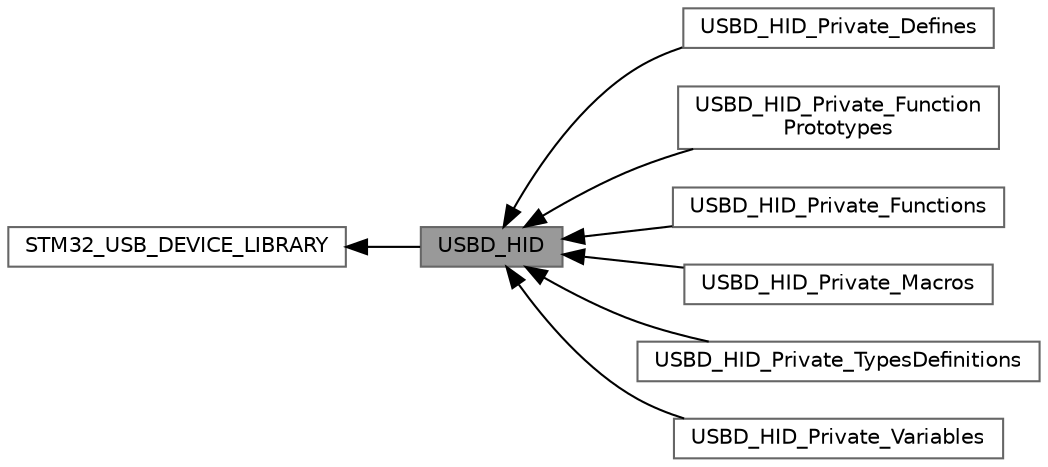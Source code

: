digraph "USBD_HID"
{
 // LATEX_PDF_SIZE
  bgcolor="transparent";
  edge [fontname=Helvetica,fontsize=10,labelfontname=Helvetica,labelfontsize=10];
  node [fontname=Helvetica,fontsize=10,shape=box,height=0.2,width=0.4];
  rankdir=LR;
  Node2 [label="STM32_USB_DEVICE_LIBRARY",height=0.2,width=0.4,color="grey40", fillcolor="white", style="filled",URL="$group__STM32__USB__DEVICE__LIBRARY.html",tooltip=" "];
  Node1 [label="USBD_HID",height=0.2,width=0.4,color="gray40", fillcolor="grey60", style="filled", fontcolor="black",tooltip="usbd core module"];
  Node4 [label="USBD_HID_Private_Defines",height=0.2,width=0.4,color="grey40", fillcolor="white", style="filled",URL="$group__USBD__HID__Private__Defines.html",tooltip=" "];
  Node6 [label="USBD_HID_Private_Function\lPrototypes",height=0.2,width=0.4,color="grey40", fillcolor="white", style="filled",URL="$group__USBD__HID__Private__FunctionPrototypes.html",tooltip=" "];
  Node8 [label="USBD_HID_Private_Functions",height=0.2,width=0.4,color="grey40", fillcolor="white", style="filled",URL="$group__USBD__HID__Private__Functions.html",tooltip=" "];
  Node5 [label="USBD_HID_Private_Macros",height=0.2,width=0.4,color="grey40", fillcolor="white", style="filled",URL="$group__USBD__HID__Private__Macros.html",tooltip=" "];
  Node3 [label="USBD_HID_Private_TypesDefinitions",height=0.2,width=0.4,color="grey40", fillcolor="white", style="filled",URL="$group__USBD__HID__Private__TypesDefinitions.html",tooltip=" "];
  Node7 [label="USBD_HID_Private_Variables",height=0.2,width=0.4,color="grey40", fillcolor="white", style="filled",URL="$group__USBD__HID__Private__Variables.html",tooltip=" "];
  Node2->Node1 [shape=plaintext, dir="back", style="solid"];
  Node1->Node3 [shape=plaintext, dir="back", style="solid"];
  Node1->Node4 [shape=plaintext, dir="back", style="solid"];
  Node1->Node5 [shape=plaintext, dir="back", style="solid"];
  Node1->Node6 [shape=plaintext, dir="back", style="solid"];
  Node1->Node7 [shape=plaintext, dir="back", style="solid"];
  Node1->Node8 [shape=plaintext, dir="back", style="solid"];
}
